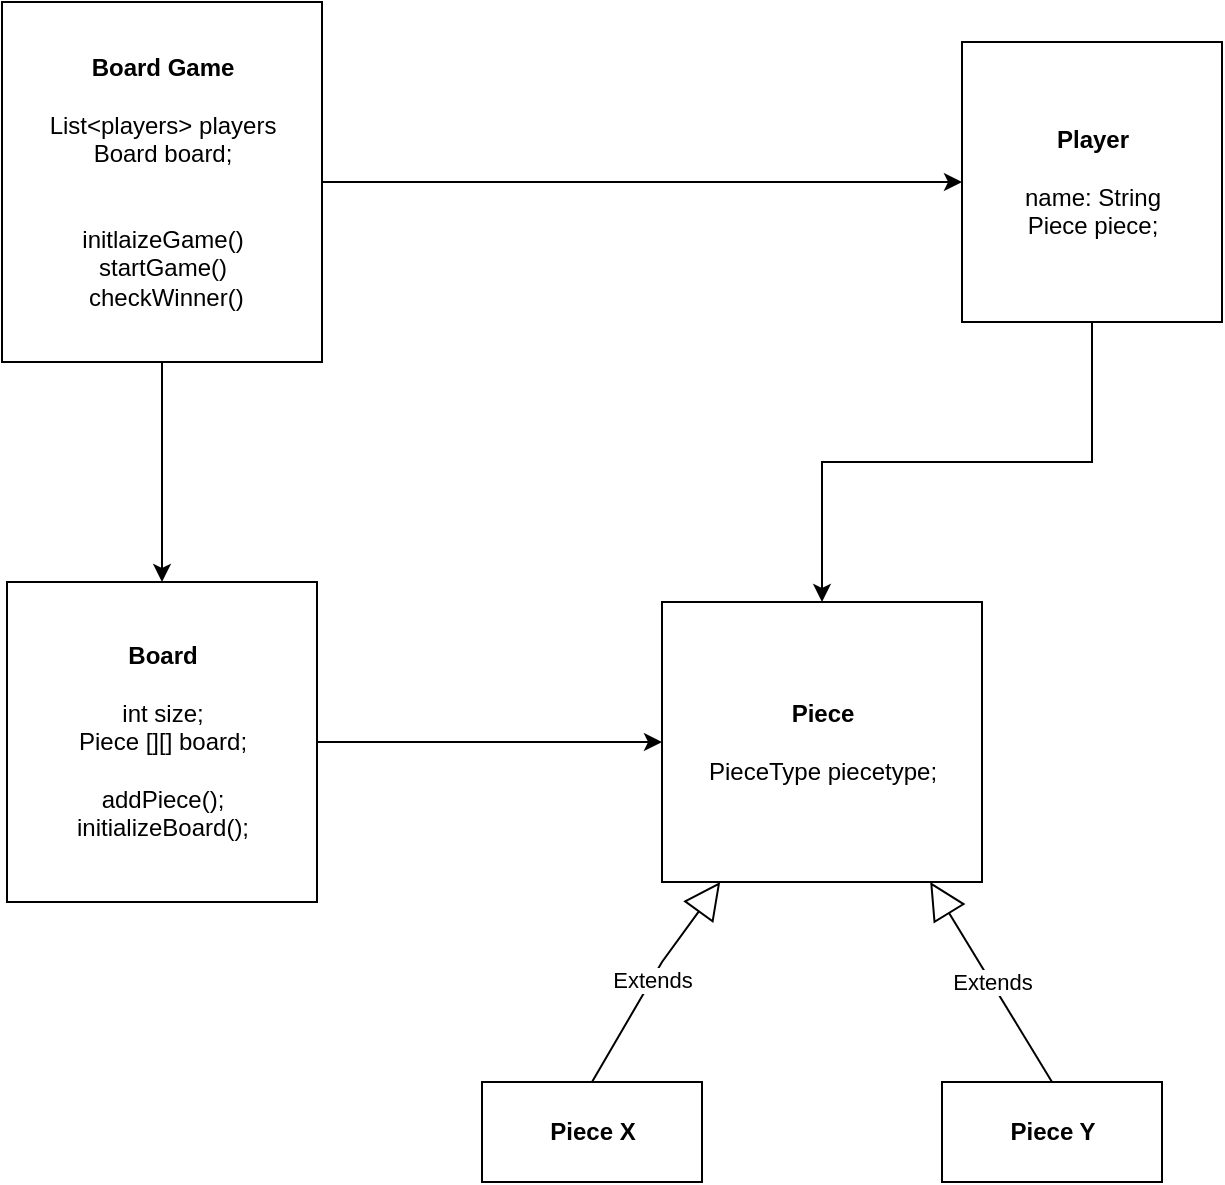 <mxfile version="20.7.4" type="device"><diagram id="rh4JktcvlIG3Bo77rYmH" name="Page-1"><mxGraphModel dx="1562" dy="1975" grid="1" gridSize="10" guides="1" tooltips="1" connect="1" arrows="1" fold="1" page="1" pageScale="1" pageWidth="850" pageHeight="1100" math="0" shadow="0"><root><mxCell id="0"/><mxCell id="1" parent="0"/><mxCell id="d8qRCtZxRng0cXFZl-_8-3" style="edgeStyle=orthogonalEdgeStyle;rounded=0;orthogonalLoop=1;jettySize=auto;html=1;" parent="1" source="d8qRCtZxRng0cXFZl-_8-1" target="d8qRCtZxRng0cXFZl-_8-2" edge="1"><mxGeometry relative="1" as="geometry"/></mxCell><mxCell id="d8qRCtZxRng0cXFZl-_8-6" style="edgeStyle=orthogonalEdgeStyle;rounded=0;orthogonalLoop=1;jettySize=auto;html=1;exitX=0.5;exitY=1;exitDx=0;exitDy=0;" parent="1" source="d8qRCtZxRng0cXFZl-_8-1" target="d8qRCtZxRng0cXFZl-_8-4" edge="1"><mxGeometry relative="1" as="geometry"/></mxCell><mxCell id="d8qRCtZxRng0cXFZl-_8-1" value="&lt;b&gt;Board Game&lt;/b&gt;&lt;br&gt;&lt;br&gt;List&amp;lt;players&amp;gt; players&lt;br&gt;Board board;&lt;br&gt;&lt;br&gt;&lt;br&gt;initlaizeGame()&lt;br&gt;startGame()&lt;br&gt;&amp;nbsp;checkWinner()" style="html=1;" parent="1" vertex="1"><mxGeometry x="160" y="-890" width="160" height="180" as="geometry"/></mxCell><mxCell id="d8qRCtZxRng0cXFZl-_8-8" style="edgeStyle=orthogonalEdgeStyle;rounded=0;orthogonalLoop=1;jettySize=auto;html=1;entryX=0.5;entryY=0;entryDx=0;entryDy=0;" parent="1" source="d8qRCtZxRng0cXFZl-_8-2" target="d8qRCtZxRng0cXFZl-_8-5" edge="1"><mxGeometry relative="1" as="geometry"/></mxCell><mxCell id="d8qRCtZxRng0cXFZl-_8-2" value="&lt;b&gt;Player&lt;/b&gt;&lt;br&gt;&lt;br&gt;name: String&lt;br&gt;Piece piece;" style="html=1;" parent="1" vertex="1"><mxGeometry x="640" y="-870" width="130" height="140" as="geometry"/></mxCell><mxCell id="d8qRCtZxRng0cXFZl-_8-7" style="edgeStyle=orthogonalEdgeStyle;rounded=0;orthogonalLoop=1;jettySize=auto;html=1;entryX=0;entryY=0.5;entryDx=0;entryDy=0;" parent="1" source="d8qRCtZxRng0cXFZl-_8-4" target="d8qRCtZxRng0cXFZl-_8-5" edge="1"><mxGeometry relative="1" as="geometry"/></mxCell><mxCell id="d8qRCtZxRng0cXFZl-_8-4" value="&lt;b&gt;Board&lt;/b&gt;&lt;br&gt;&lt;br&gt;int size;&lt;br&gt;Piece [][] board;&lt;br&gt;&lt;br&gt;addPiece();&lt;br&gt;initializeBoard();" style="html=1;" parent="1" vertex="1"><mxGeometry x="162.5" y="-600" width="155" height="160" as="geometry"/></mxCell><mxCell id="d8qRCtZxRng0cXFZl-_8-5" value="&lt;b&gt;Piece&lt;/b&gt;&lt;br&gt;&lt;br&gt;PieceType piecetype;" style="html=1;" parent="1" vertex="1"><mxGeometry x="490" y="-590" width="160" height="140" as="geometry"/></mxCell><mxCell id="d8qRCtZxRng0cXFZl-_8-9" value="&lt;b&gt;Piece X&lt;/b&gt;" style="html=1;" parent="1" vertex="1"><mxGeometry x="400" y="-350" width="110" height="50" as="geometry"/></mxCell><mxCell id="d8qRCtZxRng0cXFZl-_8-10" value="&lt;b&gt;Piece Y&lt;/b&gt;" style="html=1;" parent="1" vertex="1"><mxGeometry x="630" y="-350" width="110" height="50" as="geometry"/></mxCell><mxCell id="d8qRCtZxRng0cXFZl-_8-11" value="Extends" style="endArrow=block;endSize=16;endFill=0;html=1;rounded=0;exitX=0.5;exitY=0;exitDx=0;exitDy=0;" parent="1" source="d8qRCtZxRng0cXFZl-_8-9" target="d8qRCtZxRng0cXFZl-_8-5" edge="1"><mxGeometry width="160" relative="1" as="geometry"><mxPoint x="450" y="-390" as="sourcePoint"/><mxPoint x="610" y="-390" as="targetPoint"/><Array as="points"><mxPoint x="490" y="-410"/></Array></mxGeometry></mxCell><mxCell id="d8qRCtZxRng0cXFZl-_8-12" value="Extends" style="endArrow=block;endSize=16;endFill=0;html=1;rounded=0;exitX=0.5;exitY=0;exitDx=0;exitDy=0;" parent="1" source="d8qRCtZxRng0cXFZl-_8-10" edge="1"><mxGeometry width="160" relative="1" as="geometry"><mxPoint x="560" y="-350" as="sourcePoint"/><mxPoint x="624.091" y="-450" as="targetPoint"/><Array as="points"/></mxGeometry></mxCell></root></mxGraphModel></diagram></mxfile>